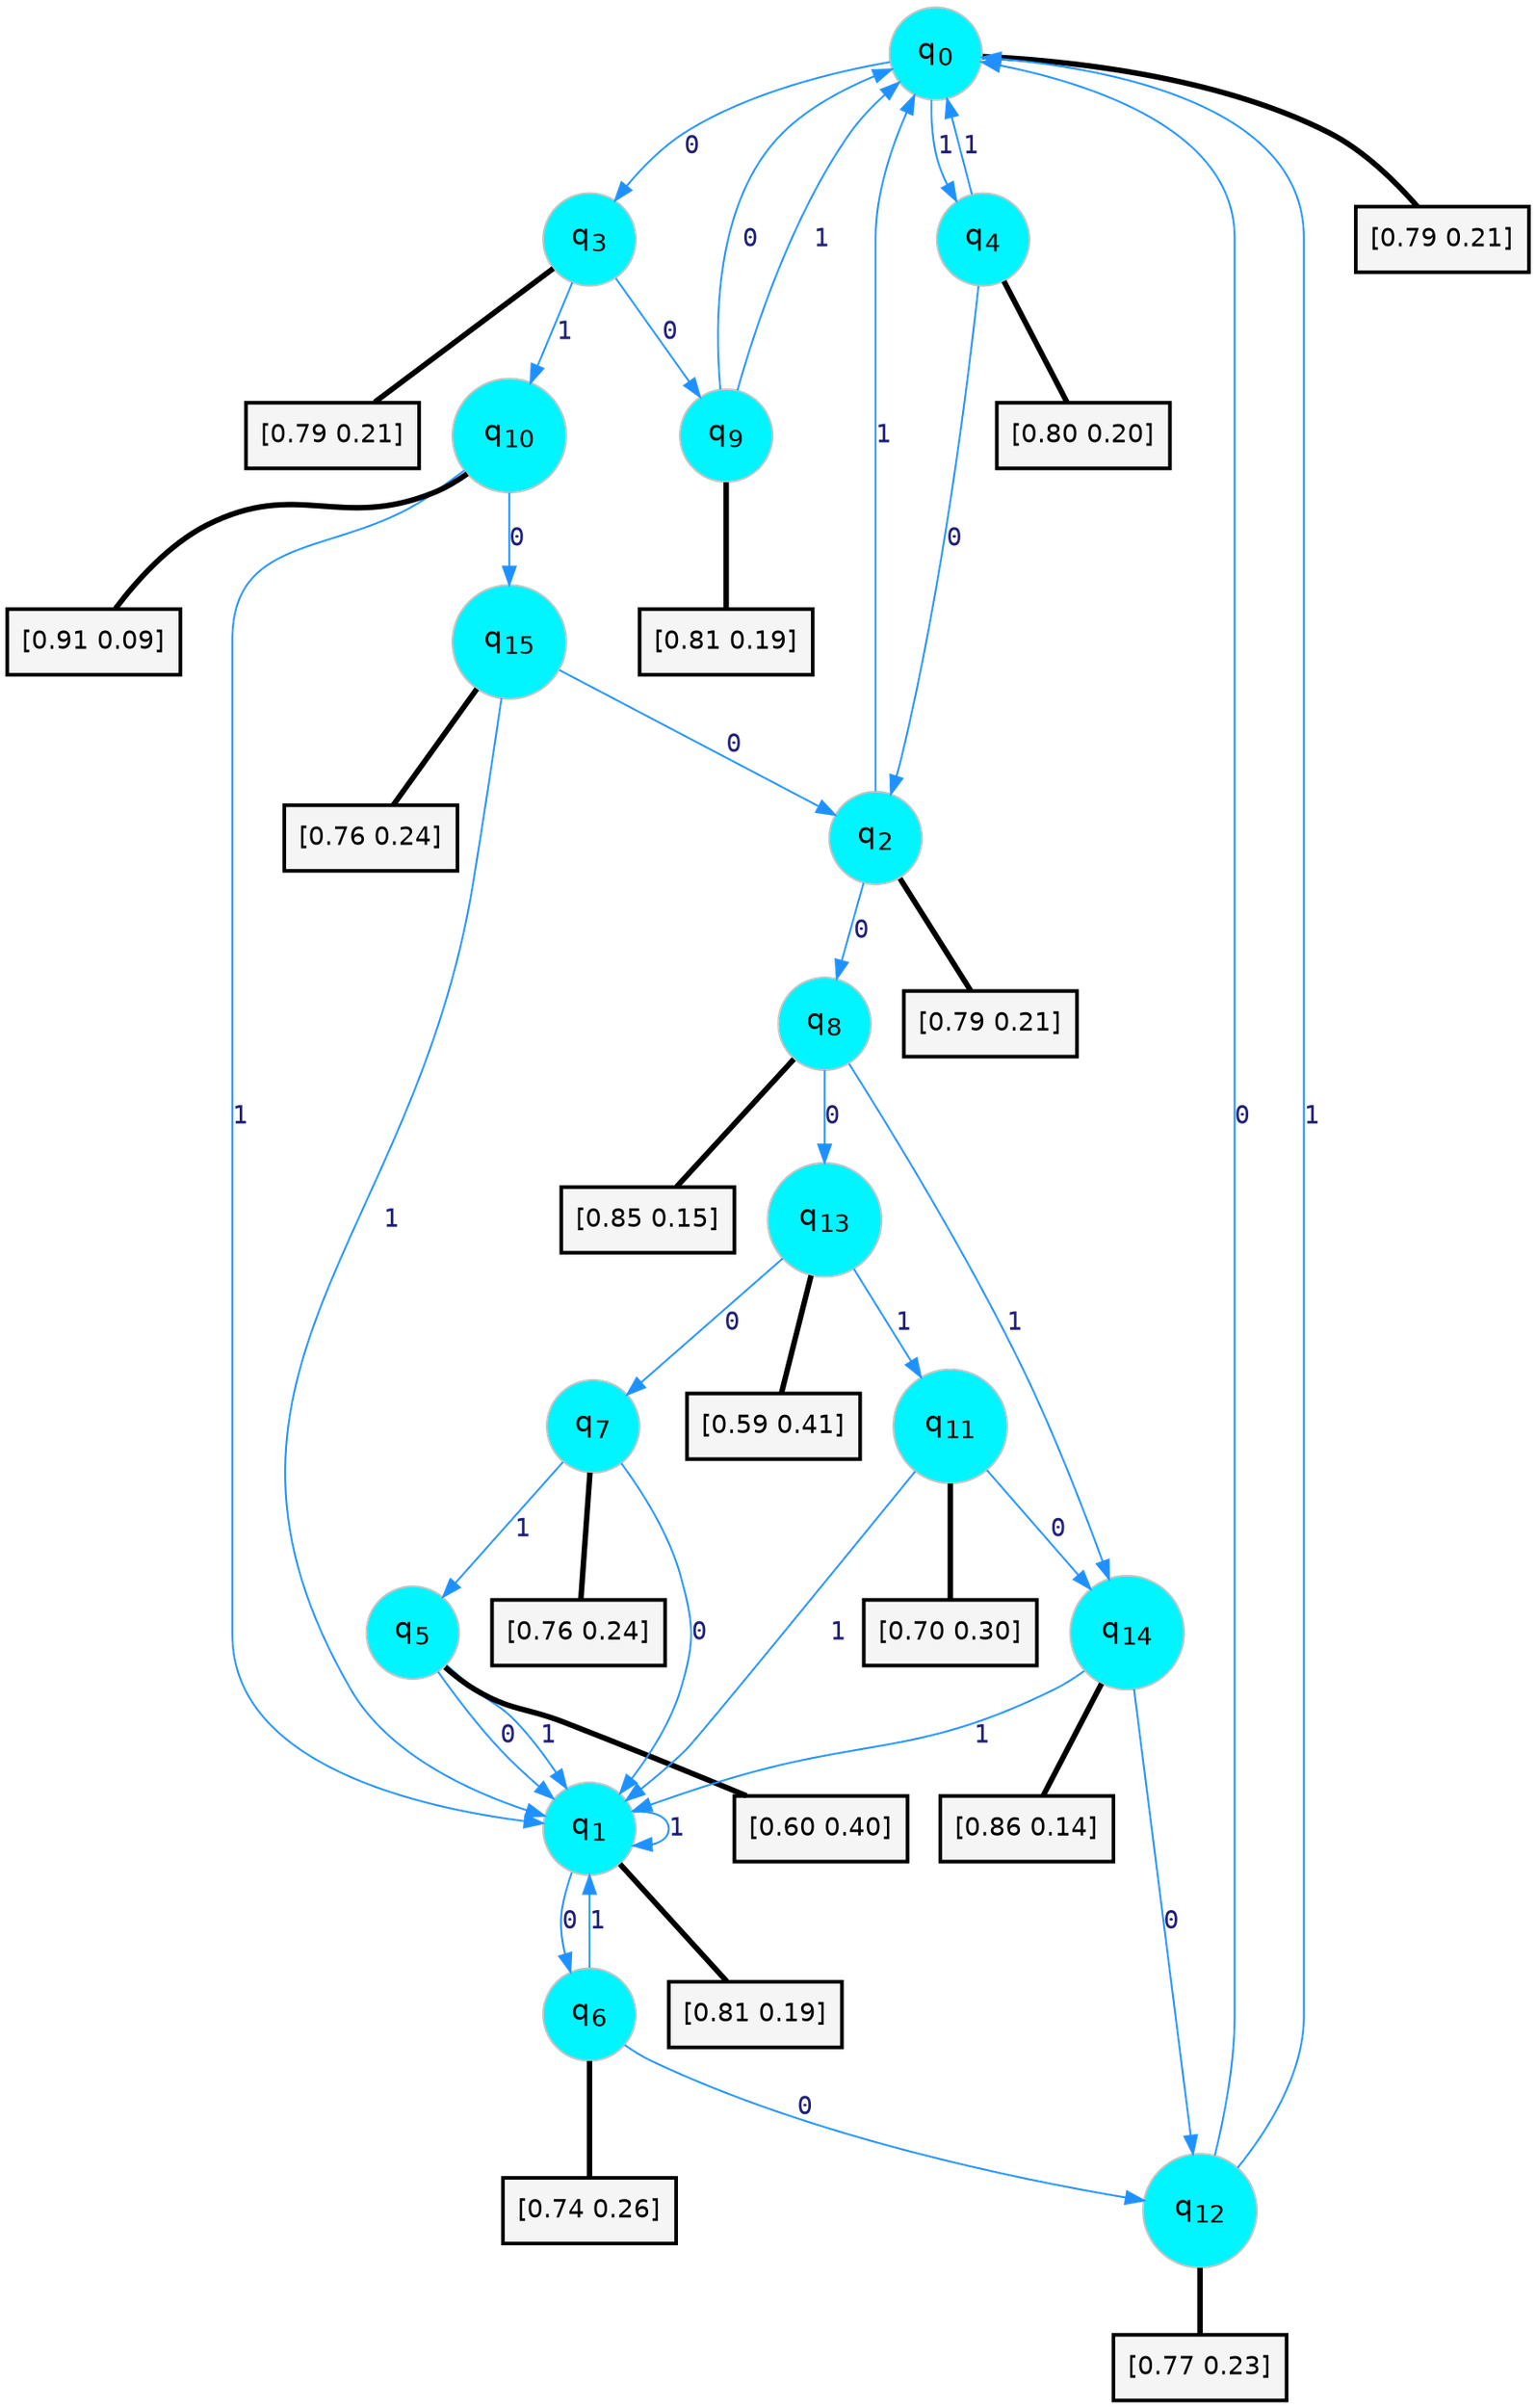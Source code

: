 digraph G {
graph [
bgcolor=transparent, dpi=300, rankdir=TD, size="40,25"];
node [
color=gray, fillcolor=turquoise1, fontcolor=black, fontname=Helvetica, fontsize=16, fontweight=bold, shape=circle, style=filled];
edge [
arrowsize=1, color=dodgerblue1, fontcolor=midnightblue, fontname=courier, fontweight=bold, penwidth=1, style=solid, weight=20];
0[label=<q<SUB>0</SUB>>];
1[label=<q<SUB>1</SUB>>];
2[label=<q<SUB>2</SUB>>];
3[label=<q<SUB>3</SUB>>];
4[label=<q<SUB>4</SUB>>];
5[label=<q<SUB>5</SUB>>];
6[label=<q<SUB>6</SUB>>];
7[label=<q<SUB>7</SUB>>];
8[label=<q<SUB>8</SUB>>];
9[label=<q<SUB>9</SUB>>];
10[label=<q<SUB>10</SUB>>];
11[label=<q<SUB>11</SUB>>];
12[label=<q<SUB>12</SUB>>];
13[label=<q<SUB>13</SUB>>];
14[label=<q<SUB>14</SUB>>];
15[label=<q<SUB>15</SUB>>];
16[label="[0.79 0.21]", shape=box,fontcolor=black, fontname=Helvetica, fontsize=14, penwidth=2, fillcolor=whitesmoke,color=black];
17[label="[0.81 0.19]", shape=box,fontcolor=black, fontname=Helvetica, fontsize=14, penwidth=2, fillcolor=whitesmoke,color=black];
18[label="[0.79 0.21]", shape=box,fontcolor=black, fontname=Helvetica, fontsize=14, penwidth=2, fillcolor=whitesmoke,color=black];
19[label="[0.79 0.21]", shape=box,fontcolor=black, fontname=Helvetica, fontsize=14, penwidth=2, fillcolor=whitesmoke,color=black];
20[label="[0.80 0.20]", shape=box,fontcolor=black, fontname=Helvetica, fontsize=14, penwidth=2, fillcolor=whitesmoke,color=black];
21[label="[0.60 0.40]", shape=box,fontcolor=black, fontname=Helvetica, fontsize=14, penwidth=2, fillcolor=whitesmoke,color=black];
22[label="[0.74 0.26]", shape=box,fontcolor=black, fontname=Helvetica, fontsize=14, penwidth=2, fillcolor=whitesmoke,color=black];
23[label="[0.76 0.24]", shape=box,fontcolor=black, fontname=Helvetica, fontsize=14, penwidth=2, fillcolor=whitesmoke,color=black];
24[label="[0.85 0.15]", shape=box,fontcolor=black, fontname=Helvetica, fontsize=14, penwidth=2, fillcolor=whitesmoke,color=black];
25[label="[0.81 0.19]", shape=box,fontcolor=black, fontname=Helvetica, fontsize=14, penwidth=2, fillcolor=whitesmoke,color=black];
26[label="[0.91 0.09]", shape=box,fontcolor=black, fontname=Helvetica, fontsize=14, penwidth=2, fillcolor=whitesmoke,color=black];
27[label="[0.70 0.30]", shape=box,fontcolor=black, fontname=Helvetica, fontsize=14, penwidth=2, fillcolor=whitesmoke,color=black];
28[label="[0.77 0.23]", shape=box,fontcolor=black, fontname=Helvetica, fontsize=14, penwidth=2, fillcolor=whitesmoke,color=black];
29[label="[0.59 0.41]", shape=box,fontcolor=black, fontname=Helvetica, fontsize=14, penwidth=2, fillcolor=whitesmoke,color=black];
30[label="[0.86 0.14]", shape=box,fontcolor=black, fontname=Helvetica, fontsize=14, penwidth=2, fillcolor=whitesmoke,color=black];
31[label="[0.76 0.24]", shape=box,fontcolor=black, fontname=Helvetica, fontsize=14, penwidth=2, fillcolor=whitesmoke,color=black];
0->3 [label=0];
0->4 [label=1];
0->16 [arrowhead=none, penwidth=3,color=black];
1->6 [label=0];
1->1 [label=1];
1->17 [arrowhead=none, penwidth=3,color=black];
2->8 [label=0];
2->0 [label=1];
2->18 [arrowhead=none, penwidth=3,color=black];
3->9 [label=0];
3->10 [label=1];
3->19 [arrowhead=none, penwidth=3,color=black];
4->2 [label=0];
4->0 [label=1];
4->20 [arrowhead=none, penwidth=3,color=black];
5->1 [label=0];
5->1 [label=1];
5->21 [arrowhead=none, penwidth=3,color=black];
6->12 [label=0];
6->1 [label=1];
6->22 [arrowhead=none, penwidth=3,color=black];
7->1 [label=0];
7->5 [label=1];
7->23 [arrowhead=none, penwidth=3,color=black];
8->13 [label=0];
8->14 [label=1];
8->24 [arrowhead=none, penwidth=3,color=black];
9->0 [label=0];
9->0 [label=1];
9->25 [arrowhead=none, penwidth=3,color=black];
10->15 [label=0];
10->1 [label=1];
10->26 [arrowhead=none, penwidth=3,color=black];
11->14 [label=0];
11->1 [label=1];
11->27 [arrowhead=none, penwidth=3,color=black];
12->0 [label=0];
12->0 [label=1];
12->28 [arrowhead=none, penwidth=3,color=black];
13->7 [label=0];
13->11 [label=1];
13->29 [arrowhead=none, penwidth=3,color=black];
14->12 [label=0];
14->1 [label=1];
14->30 [arrowhead=none, penwidth=3,color=black];
15->2 [label=0];
15->1 [label=1];
15->31 [arrowhead=none, penwidth=3,color=black];
}
